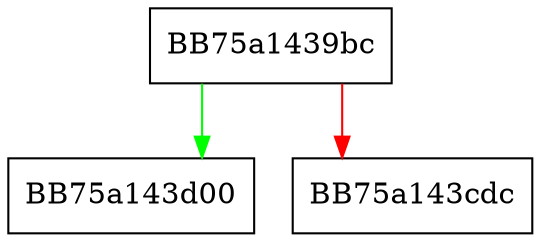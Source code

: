digraph UfsNode {
  node [shape="box"];
  graph [splines=ortho];
  BB75a1439bc -> BB75a143d00 [color="green"];
  BB75a1439bc -> BB75a143cdc [color="red"];
}